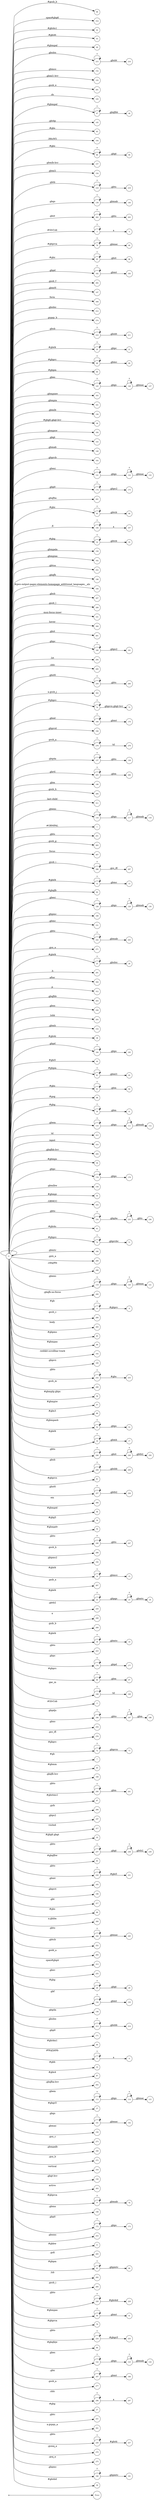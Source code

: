 digraph NFA {
  rankdir=LR;
  node [shape=circle, fontsize=10];
  __start [shape=point, label=""];
  __start -> None;
  99 [label="99"];
  314 [label="314"];
  94 [label="94"];
  42 [label="42"];
  43 [label="43"];
  46 [label="46"];
  120 [label="120"];
  215 [label="215"];
  152 [label="152"];
  155 [label="155"];
  67 [label="67"];
  281 [label="281"];
  239 [label="239"];
  105 [label="105"];
  47 [label="47"];
  92 [label="92"];
  145 [label="145"];
  177 [label="177"];
  85 [label="85"];
  104 [label="104"];
  89 [label="89"];
  157 [label="157"];
  154 [label="154"];
  218 [label="218"];
  139 [label="139"];
  262 [label="262"];
  3 [label="3"];
  79 [label="79"];
  95 [label="95"];
  135 [label="135"];
  243 [label="243"];
  245 [label="245"];
  182 [label="182"];
  282 [label="282"];
  225 [label="225"];
  118 [label="118"];
  147 [label="147"];
  4 [label="4"];
  308 [label="308"];
  170 [label="170"];
  212 [label="212"];
  274 [label="274"];
  21 [label="21"];
  126 [label="126"];
  210 [label="210"];
  20 [label="20"];
  68 [label="68"];
  60 [label="60"];
  125 [label="125"];
  163 [label="163"];
  173 [label="173"];
  161 [label="161"];
  156 [label="156"];
  36 [label="36"];
  188 [label="188"];
  164 [label="164"];
  143 [label="143"];
  211 [label="211"];
  149 [label="149"];
  193 [label="193"];
  131 [label="131"];
  174 [label="174"];
  19 [label="19"];
  175 [label="175"];
  201 [label="201"];
  96 [label="96"];
  93 [label="93"];
  106 [label="106"];
  32 [label="32"];
  53 [label="53"];
  111 [label="111"];
  159 [label="159"];
  33 [label="33"];
  162 [label="162"];
  252 [label="252"];
  198 [label="198"];
  100 [label="100"];
  207 [label="207"];
  260 [label="260"];
  289 [label="289"];
  263 [label="263"];
  101 [label="101"];
  309 [label="309"];
  261 [label="261"];
  231 [label="231"];
  180 [label="180"];
  294 [label="294"];
  13 [label="13"];
  24 [label="24"];
  250 [label="250"];
  295 [label="295"];
  259 [label="259"];
  302 [label="302"];
  74 [label="74"];
  169 [label="169"];
  194 [label="194"];
  138 [label="138"];
  183 [label="183"];
  278 [label="278"];
  137 [label="137"];
  229 [label="229"];
  205 [label="205"];
  117 [label="117"];
  109 [label="109"];
  146 [label="146"];
  179 [label="179"];
  284 [label="284"];
  311 [label="311"];
  116 [label="116"];
  1 [label="1"];
  251 [label="251"];
  283 [label="283"];
  191 [label="191"];
  307 [label="307"];
  286 [label="286"];
  62 [label="62"];
  17 [label="17"];
  12 [label="12"];
  82 [label="82"];
  128 [label="128"];
  29 [label="29"];
  189 [label="189"];
  206 [label="206"];
  15 [label="15"];
  151 [label="151"];
  242 [label="242"];
  227 [label="227"];
  271 [label="271"];
  25 [label="25"];
  291 [label="291"];
  304 [label="304"];
  312 [label="312"];
  203 [label="203"];
  235 [label="235"];
  256 [label="256"];
  293 [label="293"];
  153 [label="153"];
  38 [label="38"];
  184 [label="184"];
  26 [label="26"];
  44 [label="44"];
  61 [label="61"];
  91 [label="91"];
  98 [label="98"];
  30 [label="30"];
  110 [label="110"];
  315 [label="315"];
  310 [label="310"];
  6 [label="6"];
  204 [label="204"];
  59 [label="59"];
  178 [label="178"];
  158 [label="158"];
  55 [label="55"];
  71 [label="71"];
  31 [label="31"];
  103 [label="103"];
  234 [label="234"];
  41 [label="41"];
  70 [label="70"];
  166 [label="166"];
  269 [label="269"];
  298 [label="298"];
  119 [label="119"];
  124 [label="124"];
  200 [label="200"];
  8 [label="8"];
  280 [label="280"];
  305 [label="305"];
  65 [label="65"];
  49 [label="49"];
  102 [label="102"];
  195 [label="195"];
  232 [label="232"];
  290 [label="290"];
  112 [label="112"];
  73 [label="73"];
  58 [label="58"];
  57 [label="57"];
  86 [label="86"];
  216 [label="216"];
  297 [label="297"];
  52 [label="52"];
  236 [label="236"];
  64 [label="64"];
  16 [label="16"];
  23 [label="23"];
  48 [label="48"];
  248 [label="248"];
  208 [label="208"];
  81 [label="81"];
  257 [label="257"];
  306 [label="306"];
  56 [label="56"];
  34 [label="34"];
  54 [label="54"];
  246 [label="246"];
  288 [label="288"];
  192 [label="192"];
  51 [label="51"];
  14 [label="14"];
  181 [label="181"];
  267 [label="267"];
  127 [label="127"];
  22 [label="22"];
  220 [label="220"];
  299 [label="299"];
  268 [label="268"];
  279 [label="279"];
  18 [label="18"];
  223 [label="223"];
  176 [label="176"];
  66 [label="66"];
  108 [label="108"];
  2 [label="2"];
  185 [label="185"];
  186 [label="186"];
  69 [label="69"];
  254 [label="254"];
  276 [label="276"];
  72 [label="72"];
  7 [label="7"];
  45 [label="45"];
  107 [label="107"];
  80 [label="80"];
  199 [label="199"];
  240 [label="240"];
  97 [label="97"];
  114 [label="114"];
  266 [label="266"];
  78 [label="78"];
  197 [label="197"];
  142 [label="142"];
  317 [label="317"];
  35 [label="35"];
  247 [label="247"];
  237 [label="237"];
  83 [label="83"];
  238 [label="238"];
  132 [label="132"];
  121 [label="121"];
  230 [label="230"];
  165 [label="165"];
  196 [label="196"];
  9 [label="9"];
  217 [label="217"];
  88 [label="88"];
  300 [label="300"];
  244 [label="244"];
  222 [label="222"];
  209 [label="209"];
  264 [label="264"];
  313 [label="313"];
  255 [label="255"];
  28 [label="28"];
  115 [label="115"];
  258 [label="258"];
  0 [label="0"];
  134 [label="134"];
  249 [label="249"];
  287 [label="287"];
  136 [label="136"];
  213 [label="213"];
  171 [label="171"];
  40 [label="40"];
  5 [label="5"];
  10 [label="10"];
  168 [label="168"];
  87 [label="87"];
  202 [label="202"];
  214 [label="214"];
  113 [label="113"];
  37 [label="37"];
  75 [label="75"];
  141 [label="141"];
  150 [label="150"];
  219 [label="219"];
  273 [label="273"];
  160 [label="160"];
  272 [label="272"];
  316 [label="316"];
  144 [label="144"];
  303 [label="303"];
  133 [label="133"];
  77 [label="77"];
  148 [label="148"];
  172 [label="172"];
  241 [label="241"];
  253 [label="253"];
  11 [label="11"];
  265 [label="265"];
  63 [label="63"];
  292 [label="292"];
  285 [label="285"];
  130 [label="130"];
  187 [label="187"];
  228 [label="228"];
  50 [label="50"];
  76 [label="76"];
  90 [label="90"];
  224 [label="224"];
  84 [label="84"];
  129 [label="129"];
  122 [label="122"];
  140 [label="140"];
  167 [label="167"];
  277 [label="277"];
  296 [label="296"];
  27 [label="27"];
  221 [label="221"];
  301 [label="301"];
  123 [label="123"];
  226 [label="226"];
  270 [label="270"];
  275 [label="275"];
  190 [label="190"];
  39 [label="39"];
  233 [label="233"];
  { node [shape=doublecircle]; 1 2 4 6 7 9 10 11 13 15 17 19 21 24 26 27 29 31 33 34 35 36 37 38 39 40 41 42 43 44 45 46 48 49 51 53 54 55 56 57 58 59 60 62 64 65 67 69 71 73 75 76 78 80 81 82 83 84 85 86 87 88 90 92 94 96 97 98 99 100 101 102 103 104 105 107 109 112 115 118 121 124 127 130 133 135 136 138 140 142 143 144 145 146 147 148 149 150 151 152 153 154 155 156 157 158 159 160 161 162 163 164 165 166 168 170 171 173 175 177 179 181 183 185 188 189 191 192 193 194 195 196 197 198 199 200 201 202 203 204 206 207 209 211 212 214 216 217 219 220 221 222 223 225 227 229 231 233 236 239 241 243 245 247 250 251 252 253 254 255 256 258 260 261 263 264 265 266 267 268 269 270 271 272 273 274 275 276 277 279 280 281 282 283 284 285 287 288 289 290 291 292 293 294 295 297 298 299 300 301 302 303 304 305 306 307 308 309 310 311 312 313 314 315 316 317 }
  0 -> 0 [label="*"];
  0 -> 1 [label="#GBMPAL"];
  0 -> 2 [label="#SIvCob"];
  0 -> 3 [label="#SIvCob"];
  3 -> 3 [label="*"];
  3 -> 4 [label="a"];
  0 -> 5 [label="#WqQANb"];
  5 -> 5 [label="*"];
  5 -> 6 [label="a"];
  0 -> 7 [label="#gb"];
  0 -> 8 [label="#gb"];
  8 -> 8 [label="*"];
  8 -> 9 [label="#gbprc"];
  0 -> 10 [label="#gbb"];
  0 -> 11 [label="#gbbw"];
  0 -> 12 [label="#gbd4"];
  12 -> 12 [label="*"];
  12 -> 13 [label=".gbmc"];
  0 -> 14 [label="#gbd4"];
  14 -> 14 [label="*"];
  14 -> 15 [label=".gbmcc"];
  0 -> 16 [label="#gbd4"];
  16 -> 16 [label="*"];
  16 -> 17 [label=".gbmh"];
  0 -> 18 [label="#gbd4"];
  18 -> 18 [label="*"];
  18 -> 19 [label=".gbmtc"];
  0 -> 20 [label="#gbd4"];
  20 -> 20 [label="*"];
  20 -> 21 [label=".gbpc"];
  0 -> 22 [label="#gbd4"];
  22 -> 22 [label="*"];
  22 -> 23 [label=".gbpgs"];
  23 -> 23 [label="*"];
  23 -> 24 [label=".gbmtc"];
  0 -> 25 [label="#gbd4"];
  25 -> 25 [label="*"];
  25 -> 26 [label=".gbsbic"];
  0 -> 27 [label="#gbg"];
  0 -> 28 [label="#gbg"];
  28 -> 28 [label="*"];
  28 -> 29 [label=".gbgt"];
  0 -> 30 [label="#gbg"];
  30 -> 30 [label="*"];
  30 -> 31 [label=".gbm"];
  0 -> 32 [label="#gbg"];
  32 -> 32 [label="*"];
  32 -> 33 [label=".gbtcb"];
  0 -> 34 [label="#gbg5"];
  0 -> 35 [label="#gbg6.gbgt"];
  0 -> 36 [label="#gbg6.gbgt-hvr"];
  0 -> 37 [label="#gbgs5"];
  0 -> 38 [label="#gbi4i"];
  0 -> 39 [label="#gbi4id"];
  0 -> 40 [label="#gbi4m1"];
  0 -> 41 [label="#gbi4s"];
  0 -> 42 [label="#gbi4s1"];
  0 -> 43 [label="#gbi4t"];
  0 -> 44 [label="#gbi5"];
  0 -> 45 [label="#gbmm"];
  0 -> 46 [label="#gbmpal"];
  0 -> 47 [label="#gbmpal"];
  47 -> 47 [label="*"];
  47 -> 48 [label=".gbqfbb"];
  0 -> 49 [label="#gbmpas"];
  0 -> 50 [label="#gbmpas"];
  50 -> 50 [label="*"];
  50 -> 51 [label=".gbmt"];
  0 -> 52 [label="#gbmpasb"];
  52 -> 52 [label="*"];
  52 -> 53 [label=".gbps"];
  0 -> 54 [label="#gbmpdv"];
  0 -> 55 [label="#gbmpi"];
  0 -> 56 [label="#gbmpid"];
  0 -> 57 [label="#gbmpiw"];
  0 -> 58 [label="#gbmplp.gbps"];
  0 -> 59 [label="#gbmps"];
  0 -> 60 [label="#gbpm"];
  0 -> 61 [label="#gbpm"];
  61 -> 61 [label="*"];
  61 -> 62 [label=".gbml1"];
  0 -> 63 [label="#gbpm"];
  63 -> 63 [label="*"];
  63 -> 64 [label=".gbpmtc"];
  0 -> 65 [label="#gbpms"];
  0 -> 66 [label="#gbprc"];
  66 -> 66 [label="*"];
  66 -> 67 [label=".gbm"];
  0 -> 68 [label="#gbprc"];
  68 -> 68 [label="*"];
  68 -> 69 [label=".gbmc"];
  0 -> 70 [label="#gbprc"];
  70 -> 70 [label="*"];
  70 -> 71 [label=".gbprcbc"];
  0 -> 72 [label="#gbprc"];
  72 -> 72 [label="*"];
  72 -> 73 [label=".gbprcx"];
  0 -> 74 [label="#gbprc"];
  74 -> 74 [label="*"];
  74 -> 75 [label=".gbprcx.gbgt-hvr"];
  0 -> 76 [label="#gbprca"];
  0 -> 77 [label="#gbprca"];
  77 -> 77 [label="*"];
  77 -> 78 [label=".gbmab"];
  0 -> 79 [label="#gbprca"];
  79 -> 79 [label="*"];
  79 -> 80 [label=".gbmac"];
  0 -> 81 [label="#gbprcs"];
  0 -> 82 [label="#gbqfb"];
  0 -> 83 [label="#gbqfbw"];
  0 -> 84 [label="#gbqfqw"];
  0 -> 85 [label="#gbs"];
  0 -> 86 [label="#gbx3"];
  0 -> 87 [label="#gbx4"];
  0 -> 88 [label="#gbz"];
  0 -> 89 [label="#gbz"];
  89 -> 89 [label="*"];
  89 -> 90 [label=".gbgt"];
  0 -> 91 [label="#gbz"];
  91 -> 91 [label="*"];
  91 -> 92 [label=".gbm"];
  0 -> 93 [label="#gbz"];
  93 -> 93 [label="*"];
  93 -> 94 [label=".gbtcb"];
  0 -> 95 [label="#gbz"];
  95 -> 95 [label="*"];
  95 -> 96 [label=".gbzt"];
  0 -> 97 [label="#gbztms1"];
  0 -> 98 [label="#gog"];
  0 -> 99 [label="#gssb_b"];
  0 -> 100 [label="#gws-output-pages-elements-homepage_additional_languages__als"];
  0 -> 101 [label="-moz-focus-inner"];
  0 -> 102 [label="-webkit-scrollbar-track"];
  0 -> 103 [label=".GBMCC"];
  0 -> 104 [label=".H6sW5"];
  0 -> 105 [label=".ds"];
  0 -> 106 [label=".fl"];
  106 -> 106 [label="*"];
  106 -> 107 [label="a"];
  0 -> 108 [label=".gac_m"];
  108 -> 108 [label="*"];
  108 -> 109 [label="td"];
  0 -> 110 [label=".gbem"];
  110 -> 110 [label="*"];
  110 -> 111 [label=".gbgs"];
  111 -> 111 [label="*"];
  111 -> 112 [label=".gbmab"];
  0 -> 113 [label=".gbem"];
  113 -> 113 [label="*"];
  113 -> 114 [label=".gbgs"];
  114 -> 114 [label="*"];
  114 -> 115 [label=".gbmac"];
  0 -> 116 [label=".gbemi"];
  116 -> 116 [label="*"];
  116 -> 117 [label=".gbgs"];
  117 -> 117 [label="*"];
  117 -> 118 [label=".gbmab"];
  0 -> 119 [label=".gbemi"];
  119 -> 119 [label="*"];
  119 -> 120 [label=".gbgs"];
  120 -> 120 [label="*"];
  120 -> 121 [label=".gbmac"];
  0 -> 122 [label=".gbes"];
  122 -> 122 [label="*"];
  122 -> 123 [label=".gbgs"];
  123 -> 123 [label="*"];
  123 -> 124 [label=".gbmab"];
  0 -> 125 [label=".gbes"];
  125 -> 125 [label="*"];
  125 -> 126 [label=".gbgs"];
  126 -> 126 [label="*"];
  126 -> 127 [label=".gbmac"];
  0 -> 128 [label=".gbesi"];
  128 -> 128 [label="*"];
  128 -> 129 [label=".gbgs"];
  129 -> 129 [label="*"];
  129 -> 130 [label=".gbmab"];
  0 -> 131 [label=".gbesi"];
  131 -> 131 [label="*"];
  131 -> 132 [label=".gbgs"];
  132 -> 132 [label="*"];
  132 -> 133 [label=".gbmac"];
  0 -> 134 [label=".gbf"];
  134 -> 134 [label="*"];
  134 -> 135 [label=".gbmt"];
  0 -> 136 [label=".gbg4a"];
  0 -> 137 [label=".gbg4a"];
  137 -> 137 [label="*"];
  137 -> 138 [label=".gbts"];
  0 -> 139 [label=".gbgs"];
  139 -> 139 [label="*"];
  139 -> 140 [label=".gbmab"];
  0 -> 141 [label=".gbgs"];
  141 -> 141 [label="*"];
  141 -> 142 [label=".gbmac"];
  0 -> 143 [label=".gbgt"];
  0 -> 144 [label=".gbgt-hvr"];
  0 -> 145 [label=".gbi4p"];
  0 -> 146 [label=".gbm"];
  0 -> 147 [label=".gbm0l"];
  0 -> 148 [label=".gbma"];
  0 -> 149 [label=".gbmab"];
  0 -> 150 [label=".gbmac"];
  0 -> 151 [label=".gbmc"];
  0 -> 152 [label=".gbmcc"];
  0 -> 153 [label=".gbmh"];
  0 -> 154 [label=".gbml1"];
  0 -> 155 [label=".gbml1-hvr"];
  0 -> 156 [label=".gbmlb"];
  0 -> 157 [label=".gbmlb-hvr"];
  0 -> 158 [label=".gbmlbw"];
  0 -> 159 [label=".gbmpala"];
  0 -> 160 [label=".gbmpalb"];
  0 -> 161 [label=".gbmpia"];
  0 -> 162 [label=".gbmpiaa"];
  0 -> 163 [label=".gbmpiaw"];
  0 -> 164 [label=".gbmpnw"];
  0 -> 165 [label=".gbmt"];
  0 -> 166 [label=".gbmtc"];
  0 -> 167 [label=".gbn"];
  167 -> 167 [label="*"];
  167 -> 168 [label=".gbmt"];
  0 -> 169 [label=".gbnd"];
  169 -> 169 [label="*"];
  169 -> 170 [label=".gbmt"];
  0 -> 171 [label=".gbp0"];
  0 -> 172 [label=".gbp0"];
  172 -> 172 [label="*"];
  172 -> 173 [label=".gbps"];
  0 -> 174 [label=".gbp0"];
  174 -> 174 [label="*"];
  174 -> 175 [label=".gbps2"];
  0 -> 176 [label=".gbpc"];
  176 -> 176 [label="*"];
  176 -> 177 [label=".gbpd"];
  0 -> 178 [label=".gbpc"];
  178 -> 178 [label="*"];
  178 -> 179 [label=".gbps"];
  0 -> 180 [label=".gbpc"];
  180 -> 180 [label="*"];
  180 -> 181 [label=".gbps2"];
  0 -> 182 [label=".gbpd"];
  182 -> 182 [label="*"];
  182 -> 183 [label=".gbmt"];
  0 -> 184 [label=".gbpd"];
  184 -> 184 [label="*"];
  184 -> 185 [label=".gbps"];
  0 -> 186 [label=".gbpdjs"];
  186 -> 186 [label="*"];
  186 -> 187 [label=".gbto"];
  187 -> 187 [label="*"];
  187 -> 188 [label=".gbm"];
  0 -> 189 [label=".gbpmc"];
  0 -> 190 [label=".gbpmc"];
  190 -> 190 [label="*"];
  190 -> 191 [label=".gbpmtc"];
  0 -> 192 [label=".gbpms2"];
  0 -> 193 [label=".gbprcb"];
  0 -> 194 [label=".gbprcd"];
  0 -> 195 [label=".gbprci"];
  0 -> 196 [label=".gbprct"];
  0 -> 197 [label=".gbps2"];
  0 -> 198 [label=".gbqfb"];
  0 -> 199 [label=".gbqfb-hvr"];
  0 -> 200 [label=".gbqfb-no-focus"];
  0 -> 201 [label=".gbqfba"];
  0 -> 202 [label=".gbqfba-hvr"];
  0 -> 203 [label=".gbqfbb"];
  0 -> 204 [label=".gbqfbb-hvr"];
  0 -> 205 [label=".gbrtl"];
  205 -> 205 [label="*"];
  205 -> 206 [label=".gbm"];
  0 -> 207 [label=".gbsb"];
  0 -> 208 [label=".gbsb"];
  208 -> 208 [label="*"];
  208 -> 209 [label=".gbsbb"];
  0 -> 210 [label=".gbsb"];
  210 -> 210 [label="*"];
  210 -> 211 [label=".gbsbt"];
  0 -> 212 [label=".gbsbic"];
  0 -> 213 [label=".gbsbis"];
  213 -> 213 [label="*"];
  213 -> 214 [label=".gbsbb"];
  0 -> 215 [label=".gbsbis"];
  215 -> 215 [label="*"];
  215 -> 216 [label=".gbsbt"];
  0 -> 217 [label=".gbt"];
  0 -> 218 [label=".gbtb"];
  218 -> 218 [label="*"];
  218 -> 219 [label=".gbts"];
  0 -> 220 [label=".gbtb2"];
  0 -> 221 [label=".gbtc"];
  0 -> 222 [label=".gbtcb"];
  0 -> 223 [label=".gbto"];
  0 -> 224 [label=".gbto"];
  224 -> 224 [label="*"];
  224 -> 225 [label="#gbgs5"];
  0 -> 226 [label=".gbto"];
  226 -> 226 [label="*"];
  226 -> 227 [label="#gbi4i"];
  0 -> 228 [label=".gbto"];
  228 -> 228 [label="*"];
  228 -> 229 [label="#gbi4id"];
  0 -> 230 [label=".gbto"];
  230 -> 230 [label="*"];
  230 -> 231 [label="#gbi5"];
  0 -> 232 [label=".gbto"];
  232 -> 232 [label="*"];
  232 -> 233 [label="#gbs"];
  0 -> 234 [label=".gbto"];
  234 -> 234 [label="*"];
  234 -> 235 [label=".gbg4a"];
  235 -> 235 [label="*"];
  235 -> 236 [label=".gbts"];
  0 -> 237 [label=".gbto"];
  237 -> 237 [label="*"];
  237 -> 238 [label=".gbgt"];
  238 -> 238 [label="*"];
  238 -> 239 [label=".gbtb2"];
  0 -> 240 [label=".gbto"];
  240 -> 240 [label="*"];
  240 -> 241 [label=".gbm"];
  0 -> 242 [label=".gbto"];
  242 -> 242 [label="*"];
  242 -> 243 [label=".gbmab"];
  0 -> 244 [label=".gbto"];
  244 -> 244 [label="*"];
  244 -> 245 [label=".gbmac"];
  0 -> 246 [label=".gbto"];
  246 -> 246 [label="*"];
  246 -> 247 [label=".gbts"];
  0 -> 248 [label=".gbto"];
  248 -> 248 [label="*"];
  248 -> 249 [label=".gbzt"];
  249 -> 249 [label="*"];
  249 -> 250 [label=".gbtb2"];
  0 -> 251 [label=".gbts"];
  0 -> 252 [label=".gbtsa"];
  0 -> 253 [label=".gbxms"];
  0 -> 254 [label=".gbxo"];
  0 -> 255 [label=".gbxv"];
  0 -> 256 [label=".gbxx"];
  0 -> 257 [label=".gbz0l"];
  257 -> 257 [label="*"];
  257 -> 258 [label=".gbtb2"];
  0 -> 259 [label=".gbz0l"];
  259 -> 259 [label="*"];
  259 -> 260 [label=".gbts"];
  0 -> 261 [label=".gbzt"];
  0 -> 262 [label=".gbzt"];
  262 -> 262 [label="*"];
  262 -> 263 [label=".gbts"];
  0 -> 264 [label=".gsdd_a"];
  0 -> 265 [label=".gsfi"];
  0 -> 266 [label=".gsfs"];
  0 -> 267 [label=".gsib_a"];
  0 -> 268 [label=".gsib_b"];
  0 -> 269 [label=".gsls_a"];
  0 -> 270 [label=".gsmq_a"];
  0 -> 271 [label=".gsn_a"];
  0 -> 272 [label=".gsn_b"];
  0 -> 273 [label=".gsn_c"];
  0 -> 274 [label=".gspqs_b"];
  0 -> 275 [label=".gsq_a"];
  0 -> 276 [label=".gss_ifl"];
  0 -> 277 [label=".gssb_a"];
  0 -> 278 [label=".gssb_a"];
  278 -> 278 [label="*"];
  278 -> 279 [label="td"];
  0 -> 280 [label=".gssb_c"];
  0 -> 281 [label=".gssb_e"];
  0 -> 282 [label=".gssb_f"];
  0 -> 283 [label=".gssb_g"];
  0 -> 284 [label=".gssb_h"];
  0 -> 285 [label=".gssb_i"];
  0 -> 286 [label=".gssb_i"];
  286 -> 286 [label="*"];
  286 -> 287 [label=".gss_ifl"];
  0 -> 288 [label=".gssb_k"];
  0 -> 289 [label=".gssb_l"];
  0 -> 290 [label=".gssb_m"];
  0 -> 291 [label=".h"];
  0 -> 292 [label=".lsb"];
  0 -> 293 [label=".lsbb"];
  0 -> 294 [label=".lst"];
  0 -> 295 [label=".sblc"];
  0 -> 296 [label=".sblc"];
  296 -> 296 [label="*"];
  296 -> 297 [label="a"];
  0 -> 298 [label=".z4hgWe"];
  0 -> 299 [label="a"];
  0 -> 300 [label="a.gbiba"];
  0 -> 301 [label="a.gspqs_a"];
  0 -> 302 [label="a.gssb_j"];
  0 -> 303 [label="active"];
  0 -> 304 [label="after"];
  0 -> 305 [label="body"];
  0 -> 306 [label="em"];
  0 -> 307 [label="focus"];
  0 -> 308 [label="form"];
  0 -> 309 [label="hover"];
  0 -> 310 [label="input"];
  0 -> 311 [label="last-child"];
  0 -> 312 [label="p"];
  0 -> 313 [label="span#gbg4"];
  0 -> 314 [label="span#gbg6"];
  0 -> 315 [label="td"];
  0 -> 316 [label="vertical"];
  0 -> 317 [label="visited"];
}
